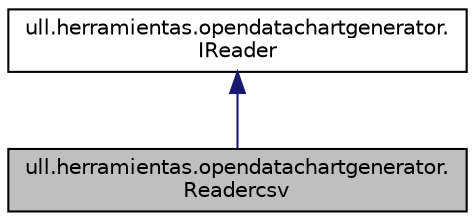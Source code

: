 digraph "ull.herramientas.opendatachartgenerator.Readercsv"
{
  edge [fontname="Helvetica",fontsize="10",labelfontname="Helvetica",labelfontsize="10"];
  node [fontname="Helvetica",fontsize="10",shape=record];
  Node0 [label="ull.herramientas.opendatachartgenerator.\lReadercsv",height=0.2,width=0.4,color="black", fillcolor="grey75", style="filled", fontcolor="black"];
  Node1 -> Node0 [dir="back",color="midnightblue",fontsize="10",style="solid"];
  Node1 [label="ull.herramientas.opendatachartgenerator.\lIReader",height=0.2,width=0.4,color="black", fillcolor="white", style="filled",URL="$classull_1_1herramientas_1_1opendatachartgenerator_1_1_i_reader.html"];
}
